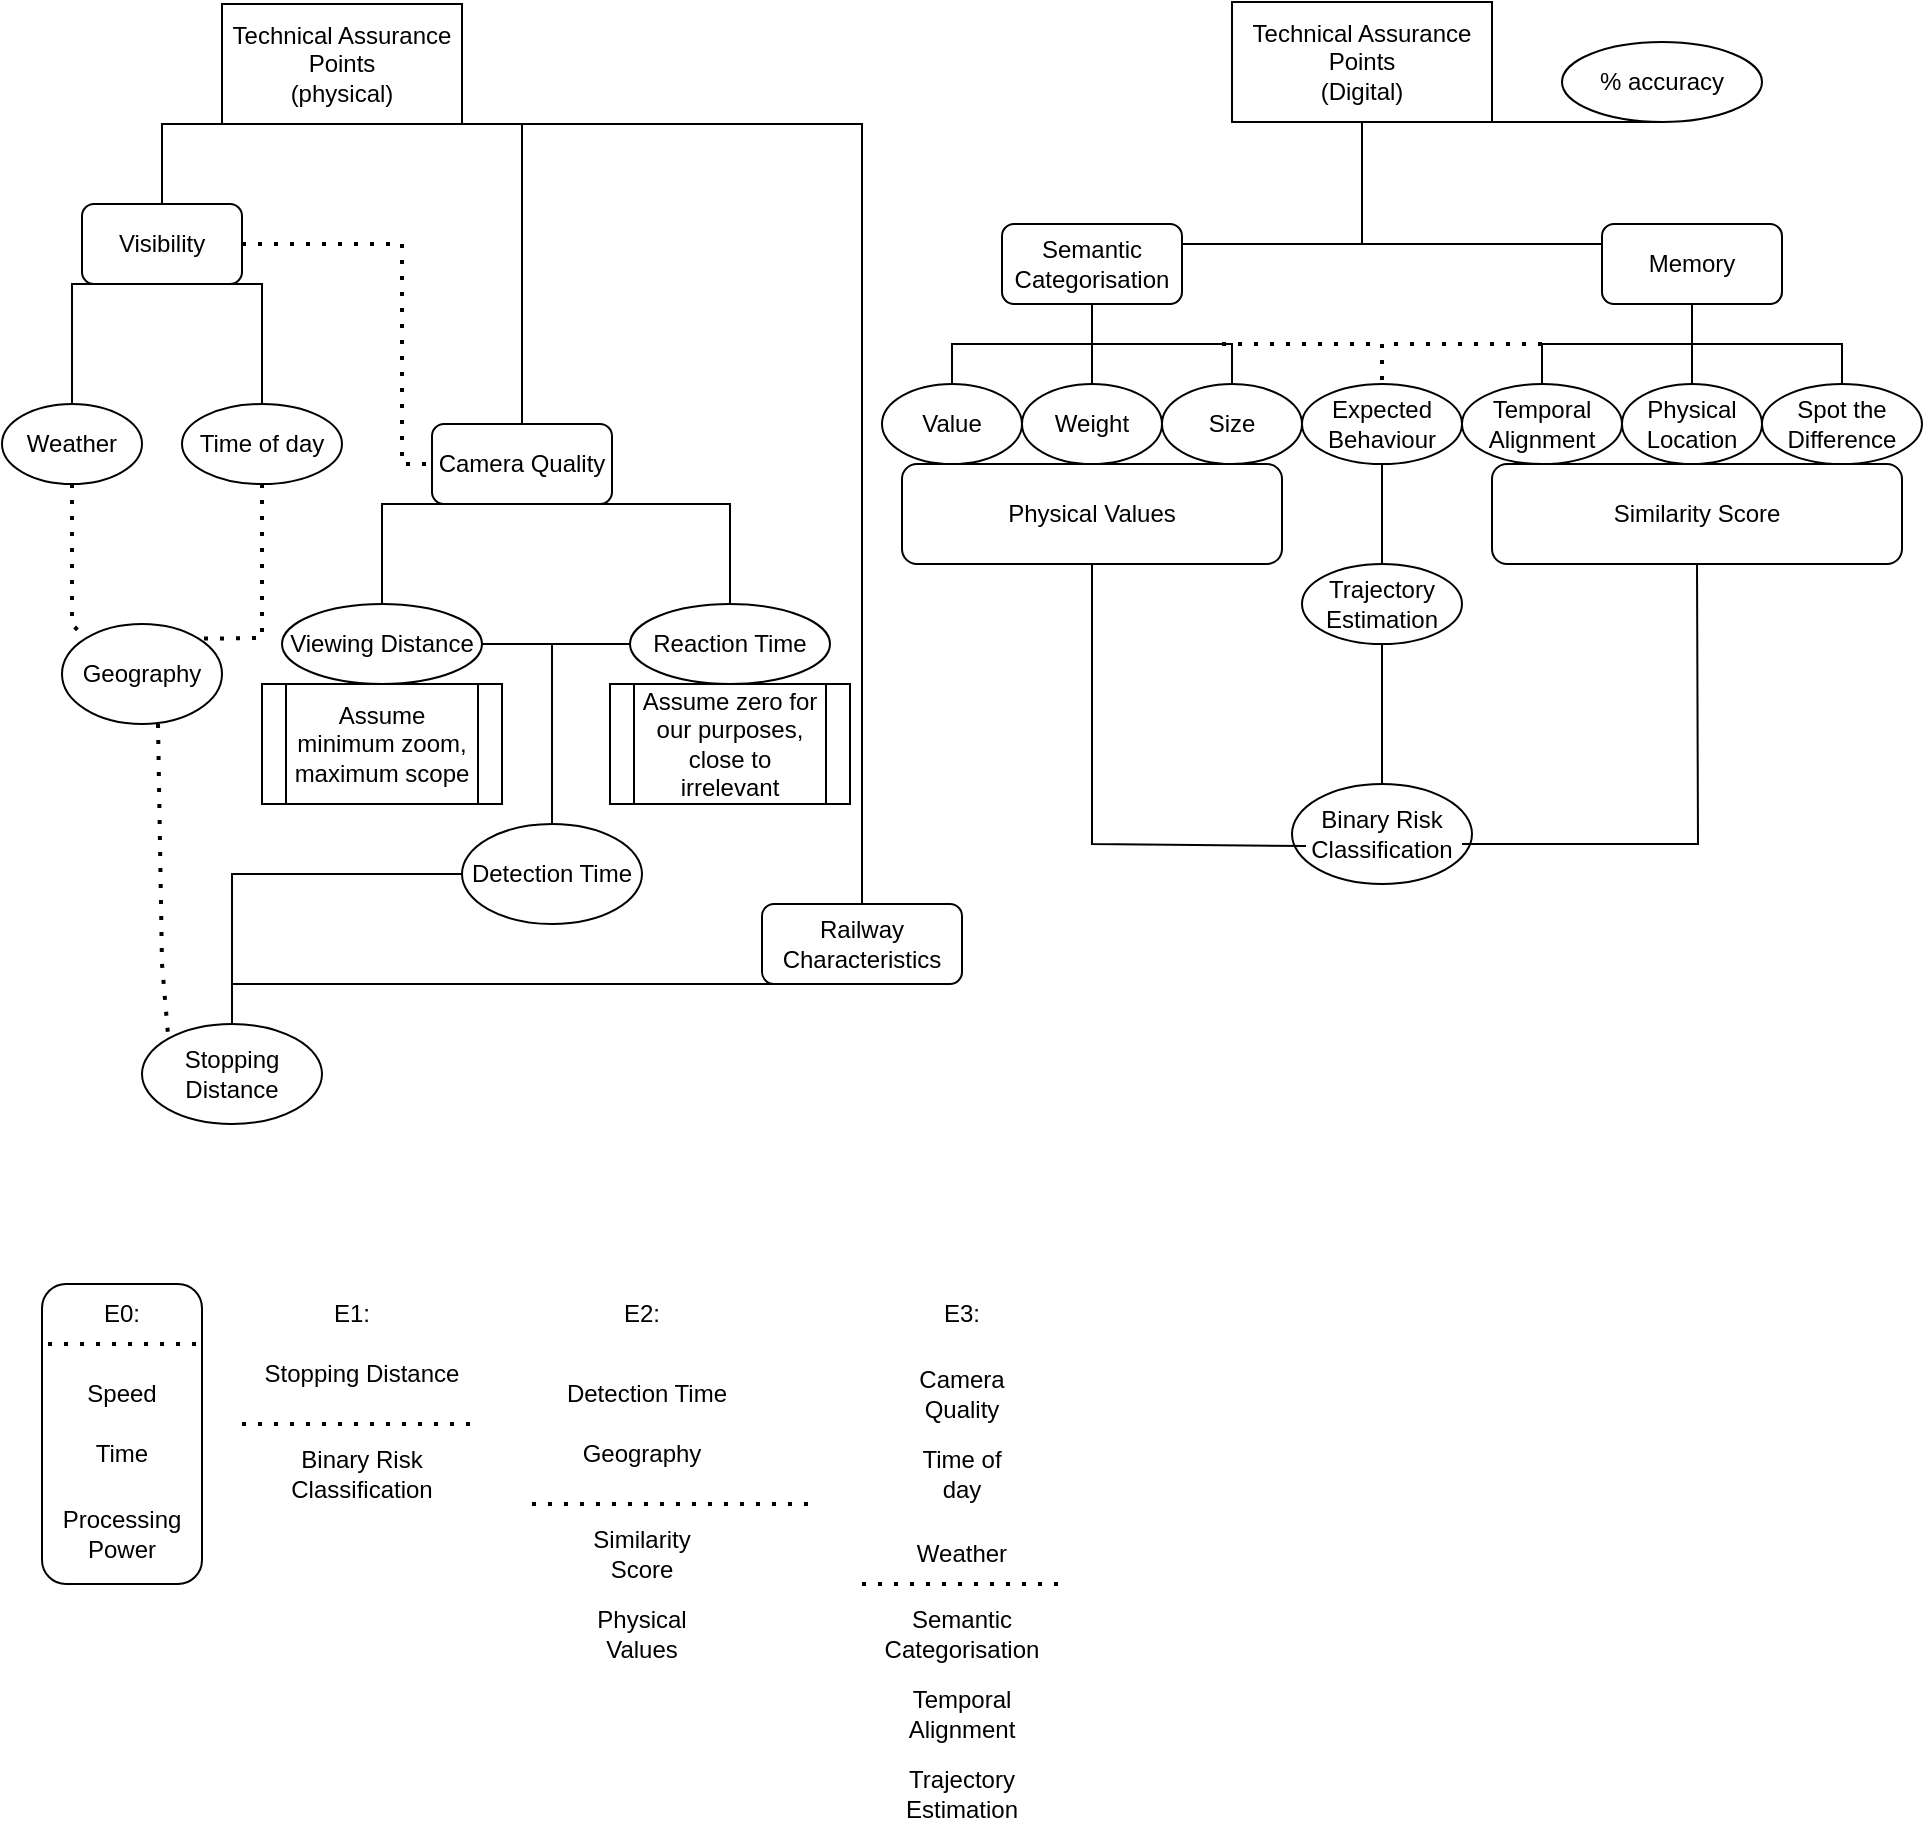 <mxfile version="21.2.3" type="github">
  <diagram name="Page-1" id="AGRQH91ummN5-7ZG4GxO">
    <mxGraphModel dx="1082" dy="590" grid="1" gridSize="10" guides="1" tooltips="1" connect="1" arrows="1" fold="1" page="1" pageScale="1" pageWidth="827" pageHeight="1169" math="0" shadow="0">
      <root>
        <mxCell id="0" />
        <mxCell id="1" parent="0" />
        <mxCell id="Cy_INPocvKz5EErwsBf5-5" value="" style="rounded=1;whiteSpace=wrap;html=1;" vertex="1" parent="1">
          <mxGeometry x="20" y="720" width="80" height="150" as="geometry" />
        </mxCell>
        <mxCell id="p9L2qInoOllsvoQGn4_z-24" value="" style="endArrow=none;html=1;rounded=0;entryX=0.5;entryY=0;entryDx=0;entryDy=0;" parent="1" target="p9L2qInoOllsvoQGn4_z-14" edge="1">
          <mxGeometry width="50" height="50" relative="1" as="geometry">
            <mxPoint x="170" y="140" as="sourcePoint" />
            <mxPoint x="250" y="160" as="targetPoint" />
            <Array as="points">
              <mxPoint x="430" y="140" />
            </Array>
          </mxGeometry>
        </mxCell>
        <mxCell id="p9L2qInoOllsvoQGn4_z-1" value="Technical Assurance Points&lt;br&gt;(physical)" style="rounded=0;whiteSpace=wrap;html=1;" parent="1" vertex="1">
          <mxGeometry x="110" y="80" width="120" height="60" as="geometry" />
        </mxCell>
        <mxCell id="p9L2qInoOllsvoQGn4_z-2" value="Time of day" style="ellipse;whiteSpace=wrap;html=1;" parent="1" vertex="1">
          <mxGeometry x="90" y="280" width="80" height="40" as="geometry" />
        </mxCell>
        <mxCell id="p9L2qInoOllsvoQGn4_z-3" value="Visibility" style="rounded=1;whiteSpace=wrap;html=1;" parent="1" vertex="1">
          <mxGeometry x="40" y="180" width="80" height="40" as="geometry" />
        </mxCell>
        <mxCell id="p9L2qInoOllsvoQGn4_z-4" value="Viewing Distance" style="ellipse;whiteSpace=wrap;html=1;" parent="1" vertex="1">
          <mxGeometry x="140" y="380" width="100" height="40" as="geometry" />
        </mxCell>
        <mxCell id="p9L2qInoOllsvoQGn4_z-5" value="Weather" style="ellipse;whiteSpace=wrap;html=1;" parent="1" vertex="1">
          <mxGeometry y="280" width="70" height="40" as="geometry" />
        </mxCell>
        <mxCell id="p9L2qInoOllsvoQGn4_z-6" value="" style="endArrow=none;html=1;rounded=0;exitX=0.5;exitY=1;exitDx=0;exitDy=0;entryX=0.5;entryY=0;entryDx=0;entryDy=0;" parent="1" source="p9L2qInoOllsvoQGn4_z-1" target="p9L2qInoOllsvoQGn4_z-3" edge="1">
          <mxGeometry width="50" height="50" relative="1" as="geometry">
            <mxPoint x="90" y="280" as="sourcePoint" />
            <mxPoint x="140" y="230" as="targetPoint" />
            <Array as="points">
              <mxPoint x="80" y="140" />
            </Array>
          </mxGeometry>
        </mxCell>
        <mxCell id="p9L2qInoOllsvoQGn4_z-7" value="Camera Quality" style="rounded=1;whiteSpace=wrap;html=1;" parent="1" vertex="1">
          <mxGeometry x="215" y="290" width="90" height="40" as="geometry" />
        </mxCell>
        <mxCell id="p9L2qInoOllsvoQGn4_z-8" value="" style="endArrow=none;html=1;rounded=0;entryX=0.5;entryY=1;entryDx=0;entryDy=0;exitX=0.5;exitY=0;exitDx=0;exitDy=0;" parent="1" source="p9L2qInoOllsvoQGn4_z-5" target="p9L2qInoOllsvoQGn4_z-3" edge="1">
          <mxGeometry width="50" height="50" relative="1" as="geometry">
            <mxPoint x="80" y="430" as="sourcePoint" />
            <mxPoint x="130" y="380" as="targetPoint" />
            <Array as="points">
              <mxPoint x="35" y="220" />
            </Array>
          </mxGeometry>
        </mxCell>
        <mxCell id="p9L2qInoOllsvoQGn4_z-9" value="" style="endArrow=none;html=1;rounded=0;exitX=0.5;exitY=1;exitDx=0;exitDy=0;" parent="1" source="p9L2qInoOllsvoQGn4_z-3" target="p9L2qInoOllsvoQGn4_z-2" edge="1">
          <mxGeometry width="50" height="50" relative="1" as="geometry">
            <mxPoint x="390" y="320" as="sourcePoint" />
            <mxPoint x="440" y="270" as="targetPoint" />
            <Array as="points">
              <mxPoint x="130" y="220" />
            </Array>
          </mxGeometry>
        </mxCell>
        <mxCell id="p9L2qInoOllsvoQGn4_z-10" value="" style="endArrow=none;html=1;rounded=0;exitX=0.5;exitY=1;exitDx=0;exitDy=0;entryX=0.5;entryY=0;entryDx=0;entryDy=0;" parent="1" source="p9L2qInoOllsvoQGn4_z-1" target="p9L2qInoOllsvoQGn4_z-7" edge="1">
          <mxGeometry width="50" height="50" relative="1" as="geometry">
            <mxPoint x="100" y="440" as="sourcePoint" />
            <mxPoint x="150" y="390" as="targetPoint" />
            <Array as="points">
              <mxPoint x="225" y="140" />
              <mxPoint x="260" y="140" />
            </Array>
          </mxGeometry>
        </mxCell>
        <mxCell id="p9L2qInoOllsvoQGn4_z-13" value="" style="endArrow=none;dashed=1;html=1;dashPattern=1 3;strokeWidth=2;rounded=0;exitX=1;exitY=0.5;exitDx=0;exitDy=0;entryX=0;entryY=0.5;entryDx=0;entryDy=0;" parent="1" source="p9L2qInoOllsvoQGn4_z-3" target="p9L2qInoOllsvoQGn4_z-7" edge="1">
          <mxGeometry width="50" height="50" relative="1" as="geometry">
            <mxPoint x="160" y="250" as="sourcePoint" />
            <mxPoint x="190" y="360" as="targetPoint" />
            <Array as="points">
              <mxPoint x="200" y="200" />
              <mxPoint x="200" y="310" />
            </Array>
          </mxGeometry>
        </mxCell>
        <mxCell id="p9L2qInoOllsvoQGn4_z-14" value="Railway Characteristics" style="rounded=1;whiteSpace=wrap;html=1;" parent="1" vertex="1">
          <mxGeometry x="380" y="530" width="100" height="40" as="geometry" />
        </mxCell>
        <mxCell id="p9L2qInoOllsvoQGn4_z-15" value="Stopping Distance" style="ellipse;whiteSpace=wrap;html=1;" parent="1" vertex="1">
          <mxGeometry x="70" y="590" width="90" height="50" as="geometry" />
        </mxCell>
        <mxCell id="p9L2qInoOllsvoQGn4_z-16" value="" style="endArrow=none;html=1;rounded=0;exitX=0.5;exitY=1;exitDx=0;exitDy=0;entryX=0.5;entryY=0;entryDx=0;entryDy=0;" parent="1" source="p9L2qInoOllsvoQGn4_z-7" target="p9L2qInoOllsvoQGn4_z-4" edge="1">
          <mxGeometry width="50" height="50" relative="1" as="geometry">
            <mxPoint x="390" y="300" as="sourcePoint" />
            <mxPoint x="440" y="250" as="targetPoint" />
            <Array as="points">
              <mxPoint x="190" y="330" />
            </Array>
          </mxGeometry>
        </mxCell>
        <mxCell id="p9L2qInoOllsvoQGn4_z-17" value="Reaction Time" style="ellipse;whiteSpace=wrap;html=1;" parent="1" vertex="1">
          <mxGeometry x="314" y="380" width="100" height="40" as="geometry" />
        </mxCell>
        <mxCell id="p9L2qInoOllsvoQGn4_z-18" value="" style="endArrow=none;html=1;rounded=0;exitX=0.5;exitY=0;exitDx=0;exitDy=0;" parent="1" source="p9L2qInoOllsvoQGn4_z-17" edge="1">
          <mxGeometry width="50" height="50" relative="1" as="geometry">
            <mxPoint x="250" y="430" as="sourcePoint" />
            <mxPoint x="260" y="330" as="targetPoint" />
            <Array as="points">
              <mxPoint x="364" y="330" />
            </Array>
          </mxGeometry>
        </mxCell>
        <mxCell id="p9L2qInoOllsvoQGn4_z-19" value="Technical Assurance Points &lt;br&gt;(Digital)" style="rounded=0;whiteSpace=wrap;html=1;" parent="1" vertex="1">
          <mxGeometry x="615" y="79" width="130" height="60" as="geometry" />
        </mxCell>
        <mxCell id="p9L2qInoOllsvoQGn4_z-20" value="% accuracy" style="ellipse;whiteSpace=wrap;html=1;" parent="1" vertex="1">
          <mxGeometry x="780" y="99" width="100" height="40" as="geometry" />
        </mxCell>
        <mxCell id="p9L2qInoOllsvoQGn4_z-21" value="" style="endArrow=none;html=1;rounded=0;exitX=1;exitY=1;exitDx=0;exitDy=0;entryX=0.5;entryY=1;entryDx=0;entryDy=0;" parent="1" source="p9L2qInoOllsvoQGn4_z-19" target="p9L2qInoOllsvoQGn4_z-20" edge="1">
          <mxGeometry width="50" height="50" relative="1" as="geometry">
            <mxPoint x="735" y="389" as="sourcePoint" />
            <mxPoint x="785" y="339" as="targetPoint" />
            <Array as="points">
              <mxPoint x="785" y="139" />
            </Array>
          </mxGeometry>
        </mxCell>
        <mxCell id="p9L2qInoOllsvoQGn4_z-23" value="Assume minimum zoom, maximum scope" style="shape=process;whiteSpace=wrap;html=1;backgroundOutline=1;" parent="1" vertex="1">
          <mxGeometry x="130" y="420" width="120" height="60" as="geometry" />
        </mxCell>
        <mxCell id="p9L2qInoOllsvoQGn4_z-25" value="" style="endArrow=none;html=1;rounded=0;exitX=0.5;exitY=0;exitDx=0;exitDy=0;entryX=0.5;entryY=1;entryDx=0;entryDy=0;" parent="1" source="p9L2qInoOllsvoQGn4_z-15" target="p9L2qInoOllsvoQGn4_z-14" edge="1">
          <mxGeometry width="50" height="50" relative="1" as="geometry">
            <mxPoint x="136" y="870" as="sourcePoint" />
            <mxPoint x="186" y="820" as="targetPoint" />
            <Array as="points">
              <mxPoint x="115" y="570" />
            </Array>
          </mxGeometry>
        </mxCell>
        <mxCell id="p9L2qInoOllsvoQGn4_z-29" value="Geography" style="ellipse;whiteSpace=wrap;html=1;" parent="1" vertex="1">
          <mxGeometry x="30" y="390" width="80" height="50" as="geometry" />
        </mxCell>
        <mxCell id="p9L2qInoOllsvoQGn4_z-31" value="E1:" style="text;html=1;strokeColor=none;fillColor=none;align=center;verticalAlign=middle;whiteSpace=wrap;rounded=0;" parent="1" vertex="1">
          <mxGeometry x="145" y="720" width="60" height="30" as="geometry" />
        </mxCell>
        <mxCell id="p9L2qInoOllsvoQGn4_z-32" value="Stopping Distance" style="text;html=1;strokeColor=none;fillColor=none;align=center;verticalAlign=middle;whiteSpace=wrap;rounded=0;" parent="1" vertex="1">
          <mxGeometry x="120" y="750" width="120" height="30" as="geometry" />
        </mxCell>
        <mxCell id="p9L2qInoOllsvoQGn4_z-33" value="E2:" style="text;html=1;strokeColor=none;fillColor=none;align=center;verticalAlign=middle;whiteSpace=wrap;rounded=0;" parent="1" vertex="1">
          <mxGeometry x="290" y="720" width="60" height="30" as="geometry" />
        </mxCell>
        <mxCell id="p9L2qInoOllsvoQGn4_z-34" value="Detection Time" style="text;html=1;strokeColor=none;fillColor=none;align=center;verticalAlign=middle;whiteSpace=wrap;rounded=0;" parent="1" vertex="1">
          <mxGeometry x="280" y="760" width="85" height="30" as="geometry" />
        </mxCell>
        <mxCell id="p9L2qInoOllsvoQGn4_z-35" value="E3:" style="text;html=1;strokeColor=none;fillColor=none;align=center;verticalAlign=middle;whiteSpace=wrap;rounded=0;" parent="1" vertex="1">
          <mxGeometry x="450" y="720" width="60" height="30" as="geometry" />
        </mxCell>
        <mxCell id="p9L2qInoOllsvoQGn4_z-36" value="Camera Quality" style="text;html=1;strokeColor=none;fillColor=none;align=center;verticalAlign=middle;whiteSpace=wrap;rounded=0;" parent="1" vertex="1">
          <mxGeometry x="450" y="760" width="60" height="30" as="geometry" />
        </mxCell>
        <mxCell id="p9L2qInoOllsvoQGn4_z-37" value="Time of day" style="text;html=1;strokeColor=none;fillColor=none;align=center;verticalAlign=middle;whiteSpace=wrap;rounded=0;" parent="1" vertex="1">
          <mxGeometry x="450" y="800" width="60" height="30" as="geometry" />
        </mxCell>
        <mxCell id="p9L2qInoOllsvoQGn4_z-38" value="Weather" style="text;html=1;strokeColor=none;fillColor=none;align=center;verticalAlign=middle;whiteSpace=wrap;rounded=0;" parent="1" vertex="1">
          <mxGeometry x="450" y="840" width="60" height="30" as="geometry" />
        </mxCell>
        <mxCell id="p9L2qInoOllsvoQGn4_z-41" value="Geography" style="text;html=1;strokeColor=none;fillColor=none;align=center;verticalAlign=middle;whiteSpace=wrap;rounded=0;" parent="1" vertex="1">
          <mxGeometry x="290" y="790" width="60" height="30" as="geometry" />
        </mxCell>
        <mxCell id="p9L2qInoOllsvoQGn4_z-45" value="" style="endArrow=none;dashed=1;html=1;dashPattern=1 3;strokeWidth=2;rounded=0;exitX=0.5;exitY=1;exitDx=0;exitDy=0;entryX=0;entryY=0;entryDx=0;entryDy=0;" parent="1" source="p9L2qInoOllsvoQGn4_z-5" target="p9L2qInoOllsvoQGn4_z-29" edge="1">
          <mxGeometry width="50" height="50" relative="1" as="geometry">
            <mxPoint x="430" y="430" as="sourcePoint" />
            <mxPoint x="480" y="380" as="targetPoint" />
            <Array as="points">
              <mxPoint x="35" y="390" />
            </Array>
          </mxGeometry>
        </mxCell>
        <mxCell id="p9L2qInoOllsvoQGn4_z-46" value="" style="endArrow=none;dashed=1;html=1;dashPattern=1 3;strokeWidth=2;rounded=0;exitX=0.5;exitY=1;exitDx=0;exitDy=0;entryX=1;entryY=0;entryDx=0;entryDy=0;" parent="1" source="p9L2qInoOllsvoQGn4_z-2" target="p9L2qInoOllsvoQGn4_z-29" edge="1">
          <mxGeometry width="50" height="50" relative="1" as="geometry">
            <mxPoint x="430" y="430" as="sourcePoint" />
            <mxPoint x="480" y="380" as="targetPoint" />
            <Array as="points">
              <mxPoint x="130" y="397" />
            </Array>
          </mxGeometry>
        </mxCell>
        <mxCell id="p9L2qInoOllsvoQGn4_z-47" value="" style="endArrow=none;dashed=1;html=1;dashPattern=1 3;strokeWidth=2;rounded=0;exitX=0.6;exitY=1;exitDx=0;exitDy=0;exitPerimeter=0;entryX=0;entryY=0;entryDx=0;entryDy=0;" parent="1" source="p9L2qInoOllsvoQGn4_z-29" target="p9L2qInoOllsvoQGn4_z-15" edge="1">
          <mxGeometry width="50" height="50" relative="1" as="geometry">
            <mxPoint x="430" y="430" as="sourcePoint" />
            <mxPoint x="480" y="380" as="targetPoint" />
            <Array as="points">
              <mxPoint x="80" y="560" />
            </Array>
          </mxGeometry>
        </mxCell>
        <mxCell id="p9L2qInoOllsvoQGn4_z-48" value="Binary Risk Classification" style="text;html=1;strokeColor=none;fillColor=none;align=center;verticalAlign=middle;whiteSpace=wrap;rounded=0;" parent="1" vertex="1">
          <mxGeometry x="135" y="800" width="90" height="30" as="geometry" />
        </mxCell>
        <mxCell id="p9L2qInoOllsvoQGn4_z-49" value="" style="endArrow=none;dashed=1;html=1;dashPattern=1 3;strokeWidth=2;rounded=0;" parent="1" edge="1">
          <mxGeometry width="50" height="50" relative="1" as="geometry">
            <mxPoint x="120" y="790" as="sourcePoint" />
            <mxPoint x="240" y="790" as="targetPoint" />
          </mxGeometry>
        </mxCell>
        <mxCell id="p9L2qInoOllsvoQGn4_z-50" value="" style="endArrow=none;dashed=1;html=1;dashPattern=1 3;strokeWidth=2;rounded=0;" parent="1" edge="1">
          <mxGeometry width="50" height="50" relative="1" as="geometry">
            <mxPoint x="265" y="830" as="sourcePoint" />
            <mxPoint x="405" y="830" as="targetPoint" />
          </mxGeometry>
        </mxCell>
        <mxCell id="p9L2qInoOllsvoQGn4_z-51" value="" style="endArrow=none;dashed=1;html=1;dashPattern=1 3;strokeWidth=2;rounded=0;" parent="1" edge="1">
          <mxGeometry width="50" height="50" relative="1" as="geometry">
            <mxPoint x="430" y="870" as="sourcePoint" />
            <mxPoint x="530" y="870" as="targetPoint" />
          </mxGeometry>
        </mxCell>
        <mxCell id="p9L2qInoOllsvoQGn4_z-52" value="Similarity Score" style="text;html=1;strokeColor=none;fillColor=none;align=center;verticalAlign=middle;whiteSpace=wrap;rounded=0;" parent="1" vertex="1">
          <mxGeometry x="290" y="840" width="60" height="30" as="geometry" />
        </mxCell>
        <mxCell id="p9L2qInoOllsvoQGn4_z-53" value="Temporal Alignment" style="text;html=1;strokeColor=none;fillColor=none;align=center;verticalAlign=middle;whiteSpace=wrap;rounded=0;" parent="1" vertex="1">
          <mxGeometry x="450" y="920" width="60" height="30" as="geometry" />
        </mxCell>
        <mxCell id="p9L2qInoOllsvoQGn4_z-54" value="Semantic Categorisation" style="text;html=1;strokeColor=none;fillColor=none;align=center;verticalAlign=middle;whiteSpace=wrap;rounded=0;" parent="1" vertex="1">
          <mxGeometry x="430" y="880" width="100" height="30" as="geometry" />
        </mxCell>
        <mxCell id="p9L2qInoOllsvoQGn4_z-55" value="Physical Values" style="text;html=1;strokeColor=none;fillColor=none;align=center;verticalAlign=middle;whiteSpace=wrap;rounded=0;" parent="1" vertex="1">
          <mxGeometry x="290" y="880" width="60" height="30" as="geometry" />
        </mxCell>
        <mxCell id="p9L2qInoOllsvoQGn4_z-56" value="Trajectory Estimation" style="text;html=1;strokeColor=none;fillColor=none;align=center;verticalAlign=middle;whiteSpace=wrap;rounded=0;" parent="1" vertex="1">
          <mxGeometry x="450" y="960" width="60" height="30" as="geometry" />
        </mxCell>
        <mxCell id="p9L2qInoOllsvoQGn4_z-57" value="Assume zero for our purposes, close to irrelevant" style="shape=process;whiteSpace=wrap;html=1;backgroundOutline=1;" parent="1" vertex="1">
          <mxGeometry x="304" y="420" width="120" height="60" as="geometry" />
        </mxCell>
        <mxCell id="p9L2qInoOllsvoQGn4_z-58" value="Detection Time" style="ellipse;whiteSpace=wrap;html=1;" parent="1" vertex="1">
          <mxGeometry x="230" y="490" width="90" height="50" as="geometry" />
        </mxCell>
        <mxCell id="p9L2qInoOllsvoQGn4_z-59" value="" style="endArrow=none;html=1;rounded=0;exitX=1;exitY=0.5;exitDx=0;exitDy=0;entryX=0;entryY=0.5;entryDx=0;entryDy=0;" parent="1" source="p9L2qInoOllsvoQGn4_z-4" target="p9L2qInoOllsvoQGn4_z-17" edge="1">
          <mxGeometry width="50" height="50" relative="1" as="geometry">
            <mxPoint x="350" y="510" as="sourcePoint" />
            <mxPoint x="400" y="460" as="targetPoint" />
          </mxGeometry>
        </mxCell>
        <mxCell id="p9L2qInoOllsvoQGn4_z-60" value="" style="endArrow=none;html=1;rounded=0;exitX=0.5;exitY=0;exitDx=0;exitDy=0;" parent="1" source="p9L2qInoOllsvoQGn4_z-58" edge="1">
          <mxGeometry width="50" height="50" relative="1" as="geometry">
            <mxPoint x="350" y="510" as="sourcePoint" />
            <mxPoint x="275" y="400" as="targetPoint" />
          </mxGeometry>
        </mxCell>
        <mxCell id="p9L2qInoOllsvoQGn4_z-61" value="" style="endArrow=none;html=1;rounded=0;exitX=0;exitY=0.5;exitDx=0;exitDy=0;entryX=0.5;entryY=0;entryDx=0;entryDy=0;" parent="1" source="p9L2qInoOllsvoQGn4_z-58" target="p9L2qInoOllsvoQGn4_z-15" edge="1">
          <mxGeometry width="50" height="50" relative="1" as="geometry">
            <mxPoint x="350" y="510" as="sourcePoint" />
            <mxPoint x="400" y="460" as="targetPoint" />
            <Array as="points">
              <mxPoint x="115" y="515" />
            </Array>
          </mxGeometry>
        </mxCell>
        <mxCell id="p9L2qInoOllsvoQGn4_z-62" value="Binary Risk Classification" style="ellipse;whiteSpace=wrap;html=1;" parent="1" vertex="1">
          <mxGeometry x="645" y="470" width="90" height="50" as="geometry" />
        </mxCell>
        <mxCell id="p9L2qInoOllsvoQGn4_z-63" value="Semantic Categorisation" style="rounded=1;whiteSpace=wrap;html=1;" parent="1" vertex="1">
          <mxGeometry x="500" y="190" width="90" height="40" as="geometry" />
        </mxCell>
        <mxCell id="p9L2qInoOllsvoQGn4_z-65" value="Size" style="ellipse;whiteSpace=wrap;html=1;" parent="1" vertex="1">
          <mxGeometry x="580" y="270" width="70" height="40" as="geometry" />
        </mxCell>
        <mxCell id="p9L2qInoOllsvoQGn4_z-66" value="Weight" style="ellipse;whiteSpace=wrap;html=1;" parent="1" vertex="1">
          <mxGeometry x="510" y="270" width="70" height="40" as="geometry" />
        </mxCell>
        <mxCell id="p9L2qInoOllsvoQGn4_z-67" value="Value" style="ellipse;whiteSpace=wrap;html=1;" parent="1" vertex="1">
          <mxGeometry x="440" y="270" width="70" height="40" as="geometry" />
        </mxCell>
        <mxCell id="p9L2qInoOllsvoQGn4_z-68" value="Physical Values" style="rounded=1;whiteSpace=wrap;html=1;" parent="1" vertex="1">
          <mxGeometry x="450" y="310" width="190" height="50" as="geometry" />
        </mxCell>
        <mxCell id="p9L2qInoOllsvoQGn4_z-69" value="" style="endArrow=none;html=1;rounded=0;entryX=0.5;entryY=1;entryDx=0;entryDy=0;exitX=0.5;exitY=0;exitDx=0;exitDy=0;" parent="1" source="p9L2qInoOllsvoQGn4_z-66" target="p9L2qInoOllsvoQGn4_z-63" edge="1">
          <mxGeometry width="50" height="50" relative="1" as="geometry">
            <mxPoint x="440" y="500" as="sourcePoint" />
            <mxPoint x="490" y="450" as="targetPoint" />
          </mxGeometry>
        </mxCell>
        <mxCell id="p9L2qInoOllsvoQGn4_z-70" value="" style="endArrow=none;html=1;rounded=0;exitX=0.5;exitY=0;exitDx=0;exitDy=0;" parent="1" source="p9L2qInoOllsvoQGn4_z-67" edge="1">
          <mxGeometry width="50" height="50" relative="1" as="geometry">
            <mxPoint x="440" y="500" as="sourcePoint" />
            <mxPoint x="550" y="250" as="targetPoint" />
            <Array as="points">
              <mxPoint x="475" y="250" />
            </Array>
          </mxGeometry>
        </mxCell>
        <mxCell id="p9L2qInoOllsvoQGn4_z-71" value="" style="endArrow=none;html=1;rounded=0;entryX=0.5;entryY=0;entryDx=0;entryDy=0;" parent="1" target="p9L2qInoOllsvoQGn4_z-65" edge="1">
          <mxGeometry width="50" height="50" relative="1" as="geometry">
            <mxPoint x="540" y="250" as="sourcePoint" />
            <mxPoint x="490" y="450" as="targetPoint" />
            <Array as="points">
              <mxPoint x="615" y="250" />
            </Array>
          </mxGeometry>
        </mxCell>
        <mxCell id="p9L2qInoOllsvoQGn4_z-72" value="Expected Behaviour" style="ellipse;whiteSpace=wrap;html=1;" parent="1" vertex="1">
          <mxGeometry x="650" y="270" width="80" height="40" as="geometry" />
        </mxCell>
        <mxCell id="p9L2qInoOllsvoQGn4_z-73" value="Memory" style="rounded=1;whiteSpace=wrap;html=1;" parent="1" vertex="1">
          <mxGeometry x="800" y="190" width="90" height="40" as="geometry" />
        </mxCell>
        <mxCell id="p9L2qInoOllsvoQGn4_z-74" value="Temporal Alignment" style="ellipse;whiteSpace=wrap;html=1;" parent="1" vertex="1">
          <mxGeometry x="730" y="270" width="80" height="40" as="geometry" />
        </mxCell>
        <mxCell id="p9L2qInoOllsvoQGn4_z-75" value="Physical Location" style="ellipse;whiteSpace=wrap;html=1;" parent="1" vertex="1">
          <mxGeometry x="810" y="270" width="70" height="40" as="geometry" />
        </mxCell>
        <mxCell id="p9L2qInoOllsvoQGn4_z-77" value="" style="endArrow=none;dashed=1;html=1;dashPattern=1 3;strokeWidth=2;rounded=0;entryX=0.5;entryY=0;entryDx=0;entryDy=0;" parent="1" target="p9L2qInoOllsvoQGn4_z-72" edge="1">
          <mxGeometry width="50" height="50" relative="1" as="geometry">
            <mxPoint x="610" y="250" as="sourcePoint" />
            <mxPoint x="510" y="460" as="targetPoint" />
            <Array as="points">
              <mxPoint x="690" y="250" />
            </Array>
          </mxGeometry>
        </mxCell>
        <mxCell id="p9L2qInoOllsvoQGn4_z-78" value="" style="endArrow=none;dashed=1;html=1;dashPattern=1 3;strokeWidth=2;rounded=0;" parent="1" edge="1">
          <mxGeometry width="50" height="50" relative="1" as="geometry">
            <mxPoint x="770" y="250" as="sourcePoint" />
            <mxPoint x="690" y="250" as="targetPoint" />
          </mxGeometry>
        </mxCell>
        <mxCell id="p9L2qInoOllsvoQGn4_z-79" value="" style="endArrow=none;html=1;rounded=0;entryX=0.5;entryY=1;entryDx=0;entryDy=0;exitX=0.5;exitY=0;exitDx=0;exitDy=0;" parent="1" source="p9L2qInoOllsvoQGn4_z-74" target="p9L2qInoOllsvoQGn4_z-73" edge="1">
          <mxGeometry width="50" height="50" relative="1" as="geometry">
            <mxPoint x="460" y="510" as="sourcePoint" />
            <mxPoint x="510" y="460" as="targetPoint" />
            <Array as="points">
              <mxPoint x="770" y="250" />
              <mxPoint x="845" y="250" />
            </Array>
          </mxGeometry>
        </mxCell>
        <mxCell id="p9L2qInoOllsvoQGn4_z-80" value="Trajectory Estimation" style="ellipse;whiteSpace=wrap;html=1;" parent="1" vertex="1">
          <mxGeometry x="650" y="360" width="80" height="40" as="geometry" />
        </mxCell>
        <mxCell id="p9L2qInoOllsvoQGn4_z-81" value="" style="endArrow=none;html=1;rounded=0;entryX=0.5;entryY=1;entryDx=0;entryDy=0;exitX=0.5;exitY=0;exitDx=0;exitDy=0;" parent="1" source="p9L2qInoOllsvoQGn4_z-80" target="p9L2qInoOllsvoQGn4_z-72" edge="1">
          <mxGeometry width="50" height="50" relative="1" as="geometry">
            <mxPoint x="630" y="510" as="sourcePoint" />
            <mxPoint x="680" y="460" as="targetPoint" />
          </mxGeometry>
        </mxCell>
        <mxCell id="p9L2qInoOllsvoQGn4_z-82" value="" style="endArrow=none;html=1;rounded=0;entryX=0.5;entryY=1;entryDx=0;entryDy=0;exitX=0.5;exitY=0;exitDx=0;exitDy=0;" parent="1" source="p9L2qInoOllsvoQGn4_z-62" target="p9L2qInoOllsvoQGn4_z-80" edge="1">
          <mxGeometry width="50" height="50" relative="1" as="geometry">
            <mxPoint x="630" y="510" as="sourcePoint" />
            <mxPoint x="680" y="460" as="targetPoint" />
          </mxGeometry>
        </mxCell>
        <mxCell id="p9L2qInoOllsvoQGn4_z-84" value="" style="endArrow=none;html=1;rounded=0;entryX=0.5;entryY=1;entryDx=0;entryDy=0;exitX=0.5;exitY=0;exitDx=0;exitDy=0;" parent="1" source="p9L2qInoOllsvoQGn4_z-75" target="p9L2qInoOllsvoQGn4_z-73" edge="1">
          <mxGeometry width="50" height="50" relative="1" as="geometry">
            <mxPoint x="630" y="500" as="sourcePoint" />
            <mxPoint x="680" y="450" as="targetPoint" />
          </mxGeometry>
        </mxCell>
        <mxCell id="p9L2qInoOllsvoQGn4_z-86" value="" style="endArrow=none;html=1;rounded=0;entryX=0.5;entryY=1;entryDx=0;entryDy=0;exitX=0.078;exitY=0.62;exitDx=0;exitDy=0;exitPerimeter=0;" parent="1" source="p9L2qInoOllsvoQGn4_z-62" target="p9L2qInoOllsvoQGn4_z-68" edge="1">
          <mxGeometry width="50" height="50" relative="1" as="geometry">
            <mxPoint x="630" y="500" as="sourcePoint" />
            <mxPoint x="680" y="450" as="targetPoint" />
            <Array as="points">
              <mxPoint x="545" y="500" />
            </Array>
          </mxGeometry>
        </mxCell>
        <mxCell id="p9L2qInoOllsvoQGn4_z-87" value="" style="endArrow=none;html=1;rounded=0;entryX=0.5;entryY=1;entryDx=0;entryDy=0;exitX=1;exitY=0.25;exitDx=0;exitDy=0;" parent="1" source="p9L2qInoOllsvoQGn4_z-63" target="p9L2qInoOllsvoQGn4_z-19" edge="1">
          <mxGeometry width="50" height="50" relative="1" as="geometry">
            <mxPoint x="630" y="500" as="sourcePoint" />
            <mxPoint x="680" y="450" as="targetPoint" />
            <Array as="points">
              <mxPoint x="680" y="200" />
            </Array>
          </mxGeometry>
        </mxCell>
        <mxCell id="p9L2qInoOllsvoQGn4_z-88" value="" style="endArrow=none;html=1;rounded=0;exitX=0;exitY=0.25;exitDx=0;exitDy=0;" parent="1" source="p9L2qInoOllsvoQGn4_z-73" edge="1">
          <mxGeometry width="50" height="50" relative="1" as="geometry">
            <mxPoint x="630" y="500" as="sourcePoint" />
            <mxPoint x="680" y="200" as="targetPoint" />
          </mxGeometry>
        </mxCell>
        <mxCell id="p9L2qInoOllsvoQGn4_z-89" value="Spot the Difference" style="ellipse;whiteSpace=wrap;html=1;" parent="1" vertex="1">
          <mxGeometry x="880" y="270" width="80" height="40" as="geometry" />
        </mxCell>
        <mxCell id="p9L2qInoOllsvoQGn4_z-90" value="" style="endArrow=none;html=1;rounded=0;exitX=0.5;exitY=0;exitDx=0;exitDy=0;" parent="1" source="p9L2qInoOllsvoQGn4_z-89" edge="1">
          <mxGeometry width="50" height="50" relative="1" as="geometry">
            <mxPoint x="720" y="460" as="sourcePoint" />
            <mxPoint x="840" y="250" as="targetPoint" />
            <Array as="points">
              <mxPoint x="920" y="250" />
            </Array>
          </mxGeometry>
        </mxCell>
        <mxCell id="p9L2qInoOllsvoQGn4_z-91" value="Similarity Score" style="rounded=1;whiteSpace=wrap;html=1;" parent="1" vertex="1">
          <mxGeometry x="745" y="310" width="205" height="50" as="geometry" />
        </mxCell>
        <mxCell id="p9L2qInoOllsvoQGn4_z-92" value="" style="endArrow=none;html=1;rounded=0;entryX=0.5;entryY=1;entryDx=0;entryDy=0;" parent="1" target="p9L2qInoOllsvoQGn4_z-91" edge="1">
          <mxGeometry width="50" height="50" relative="1" as="geometry">
            <mxPoint x="730" y="500" as="sourcePoint" />
            <mxPoint x="770" y="410" as="targetPoint" />
            <Array as="points">
              <mxPoint x="848" y="500" />
            </Array>
          </mxGeometry>
        </mxCell>
        <mxCell id="Cy_INPocvKz5EErwsBf5-1" value="E0:" style="text;html=1;strokeColor=none;fillColor=none;align=center;verticalAlign=middle;whiteSpace=wrap;rounded=0;" vertex="1" parent="1">
          <mxGeometry x="30" y="720" width="60" height="30" as="geometry" />
        </mxCell>
        <mxCell id="Cy_INPocvKz5EErwsBf5-2" value="Speed" style="text;html=1;strokeColor=none;fillColor=none;align=center;verticalAlign=middle;whiteSpace=wrap;rounded=0;" vertex="1" parent="1">
          <mxGeometry x="30" y="760" width="60" height="30" as="geometry" />
        </mxCell>
        <mxCell id="Cy_INPocvKz5EErwsBf5-3" value="Time" style="text;html=1;strokeColor=none;fillColor=none;align=center;verticalAlign=middle;whiteSpace=wrap;rounded=0;" vertex="1" parent="1">
          <mxGeometry x="30" y="790" width="60" height="30" as="geometry" />
        </mxCell>
        <mxCell id="Cy_INPocvKz5EErwsBf5-4" value="Processing Power" style="text;html=1;strokeColor=none;fillColor=none;align=center;verticalAlign=middle;whiteSpace=wrap;rounded=0;" vertex="1" parent="1">
          <mxGeometry x="30" y="830" width="60" height="30" as="geometry" />
        </mxCell>
        <mxCell id="Cy_INPocvKz5EErwsBf5-6" value="" style="endArrow=none;dashed=1;html=1;dashPattern=1 3;strokeWidth=2;rounded=0;exitX=0;exitY=0.2;exitDx=0;exitDy=0;exitPerimeter=0;" edge="1" parent="1">
          <mxGeometry width="50" height="50" relative="1" as="geometry">
            <mxPoint x="23" y="750" as="sourcePoint" />
            <mxPoint x="103" y="750" as="targetPoint" />
          </mxGeometry>
        </mxCell>
      </root>
    </mxGraphModel>
  </diagram>
</mxfile>
